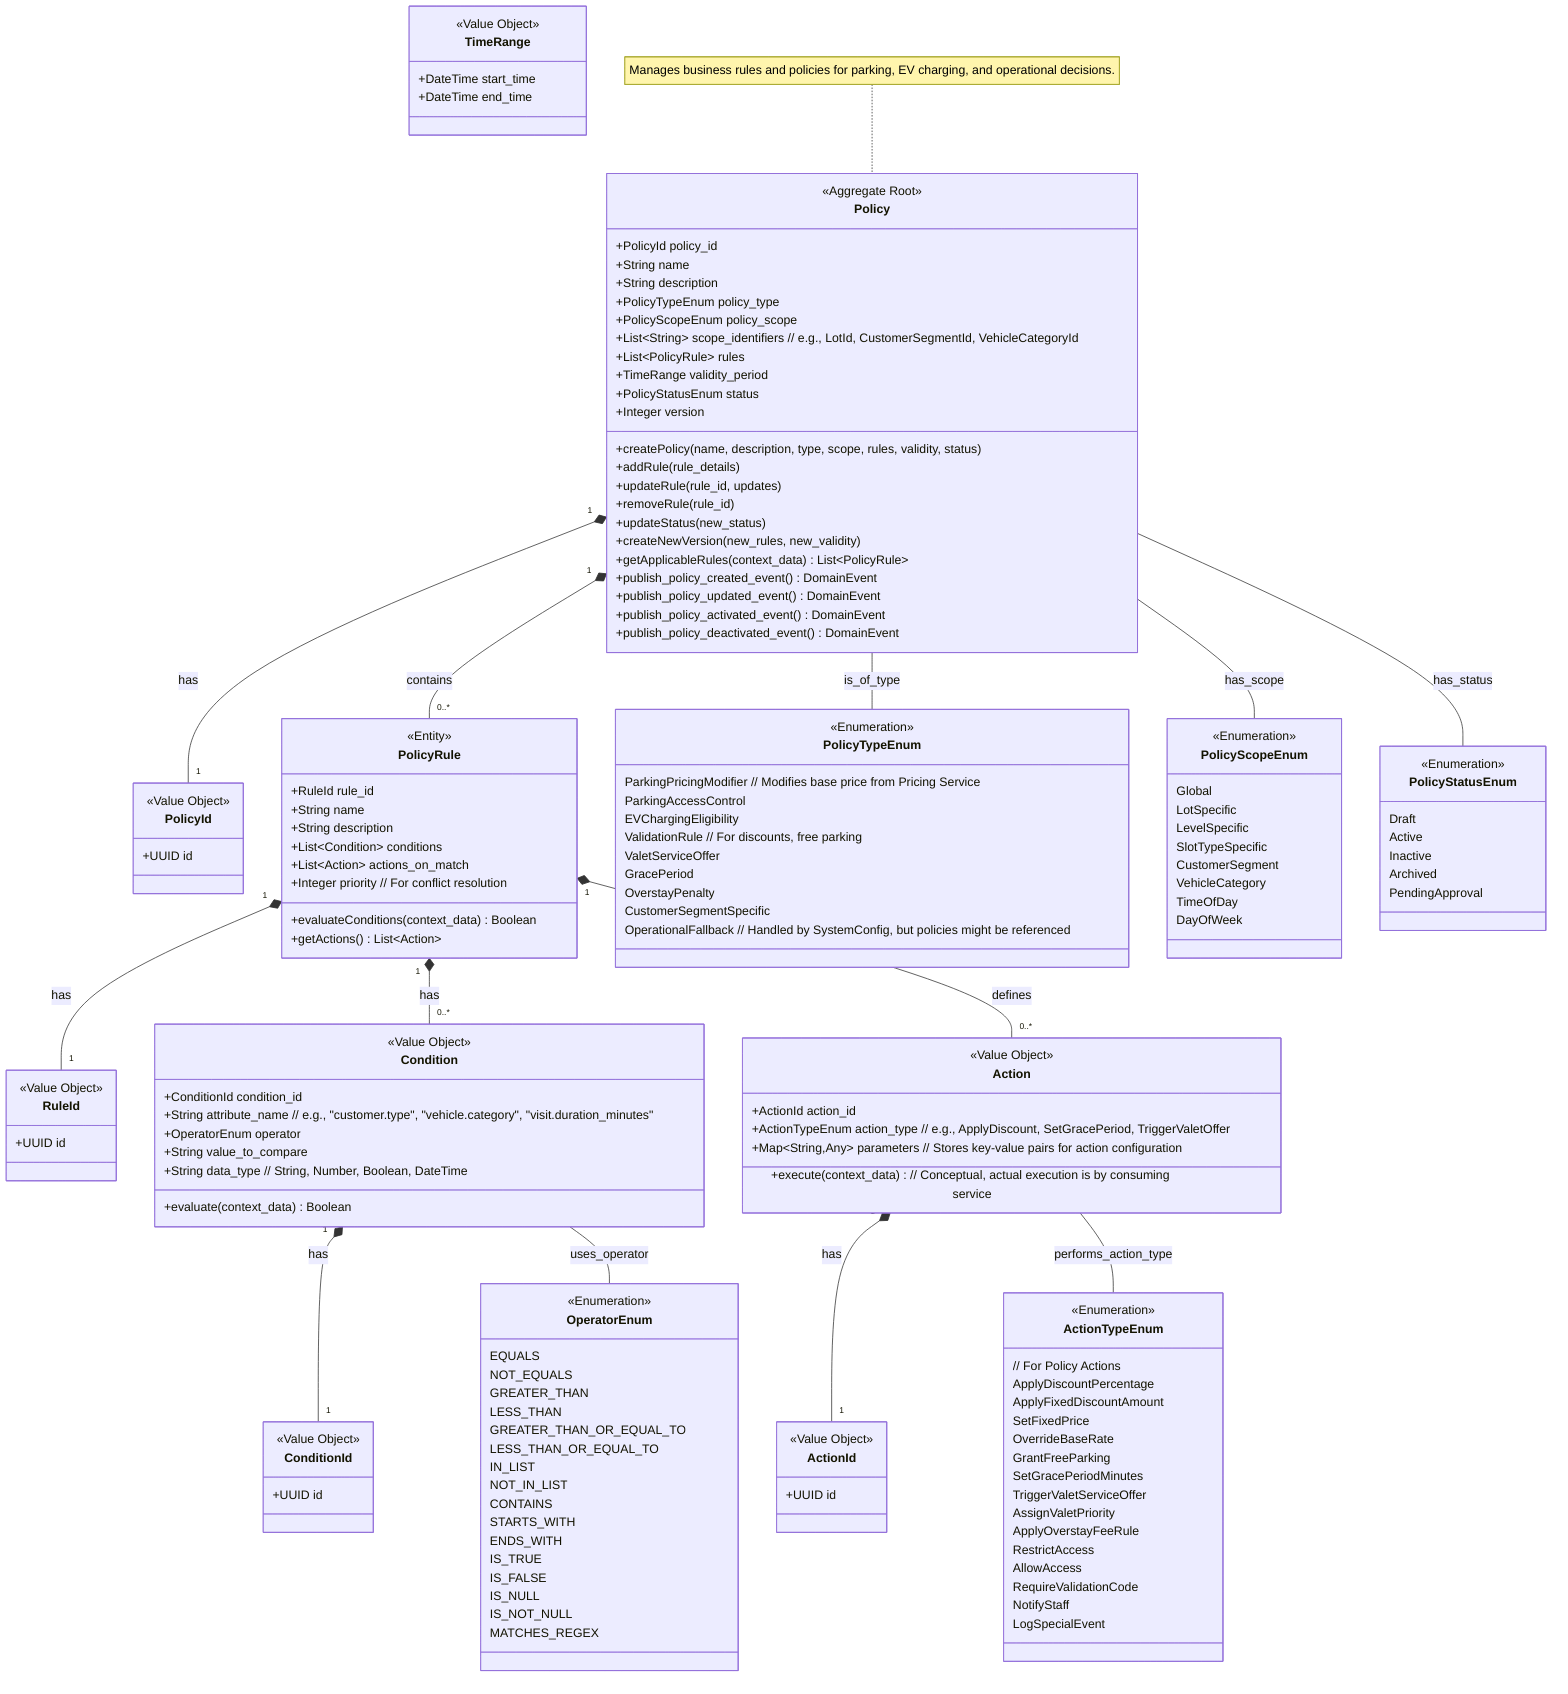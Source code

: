 classDiagram
    class Policy {
        <<Aggregate Root>>
        +PolicyId policy_id
        +String name
        +String description
        +PolicyTypeEnum policy_type
        +PolicyScopeEnum policy_scope
        +List~String~ scope_identifiers // e.g., LotId, CustomerSegmentId, VehicleCategoryId
        +List~PolicyRule~ rules
        +TimeRange validity_period
        +PolicyStatusEnum status
        +Integer version
        +createPolicy(name, description, type, scope, rules, validity, status)
        +addRule(rule_details)
        +updateRule(rule_id, updates)
        +removeRule(rule_id)
        +updateStatus(new_status)
        +createNewVersion(new_rules, new_validity)
        +getApplicableRules(context_data) List~PolicyRule~
        +publish_policy_created_event() DomainEvent
        +publish_policy_updated_event() DomainEvent
        +publish_policy_activated_event() DomainEvent
        +publish_policy_deactivated_event() DomainEvent
    }

    class PolicyId {
        <<Value Object>>
        +UUID id
    }

    class PolicyRule {
        <<Entity>>
        +RuleId rule_id
        +String name
        +String description
        +List~Condition~ conditions
        +List~Action~ actions_on_match
        +Integer priority // For conflict resolution
        +evaluateConditions(context_data) Boolean
        +getActions() List~Action~
    }

    class RuleId {
        <<Value Object>>
        +UUID id
    }

    class Condition {
        <<Value Object>>
        +ConditionId condition_id
        +String attribute_name // e.g., "customer.type", "vehicle.category", "visit.duration_minutes"
        +OperatorEnum operator
        +String value_to_compare
        +String data_type // String, Number, Boolean, DateTime
        +evaluate(context_data) Boolean
    }

    class ConditionId {
        <<Value Object>>
        +UUID id
    }

    class Action {
        <<Value Object>>
        +ActionId action_id
        +ActionTypeEnum action_type // e.g., ApplyDiscount, SetGracePeriod, TriggerValetOffer
        +Map~String,Any~ parameters // Stores key-value pairs for action configuration
        +execute(context_data) // Conceptual, actual execution is by consuming service
    }

    class ActionId {
        <<Value Object>>
        +UUID id
    }

    class TimeRange {
        <<Value Object>>
        +DateTime start_time
        +DateTime end_time
    }

    class PolicyTypeEnum {
        <<Enumeration>>
        ParkingPricingModifier // Modifies base price from Pricing Service
        ParkingAccessControl
        EVChargingEligibility
        ValidationRule // For discounts, free parking
        ValetServiceOffer
        GracePeriod
        OverstayPenalty
        CustomerSegmentSpecific
        OperationalFallback // Handled by SystemConfig, but policies might be referenced
    }

    class PolicyScopeEnum {
        <<Enumeration>>
        Global
        LotSpecific
        LevelSpecific
        SlotTypeSpecific
        CustomerSegment
        VehicleCategory
        TimeOfDay
        DayOfWeek
    }

    class PolicyStatusEnum {
        <<Enumeration>>
        Draft
        Active
        Inactive
        Archived
        PendingApproval
    }

    class OperatorEnum {
        <<Enumeration>>
        EQUALS
        NOT_EQUALS
        GREATER_THAN
        LESS_THAN
        GREATER_THAN_OR_EQUAL_TO
        LESS_THAN_OR_EQUAL_TO
        IN_LIST
        NOT_IN_LIST
        CONTAINS
        STARTS_WITH
        ENDS_WITH
        IS_TRUE
        IS_FALSE
        IS_NULL
        IS_NOT_NULL
        MATCHES_REGEX
    }

    class ActionTypeEnum { // For Policy Actions
        <<Enumeration>>
        ApplyDiscountPercentage
        ApplyFixedDiscountAmount
        SetFixedPrice
        OverrideBaseRate
        GrantFreeParking
        SetGracePeriodMinutes
        TriggerValetServiceOffer
        AssignValetPriority
        ApplyOverstayFeeRule
        RestrictAccess
        AllowAccess
        RequireValidationCode
        NotifyStaff
        LogSpecialEvent
    }

    Policy "1" *-- "1" PolicyId : has
    Policy "1" *-- "0..*" PolicyRule : contains
    PolicyRule "1" *-- "1" RuleId : has
    PolicyRule "1" *-- "0..*" Condition : has
    PolicyRule "1" *-- "0..*" Action : defines
    Condition "1" *-- "1" ConditionId : has
    Action "1" *-- "1" ActionId : has

    Policy -- PolicyTypeEnum : is_of_type
    Policy -- PolicyScopeEnum : has_scope
    Policy -- PolicyStatusEnum : has_status
    Condition -- OperatorEnum : uses_operator
    Action -- ActionTypeEnum : performs_action_type

    note for Policy "Manages business rules and policies for parking, EV charging, and operational decisions."